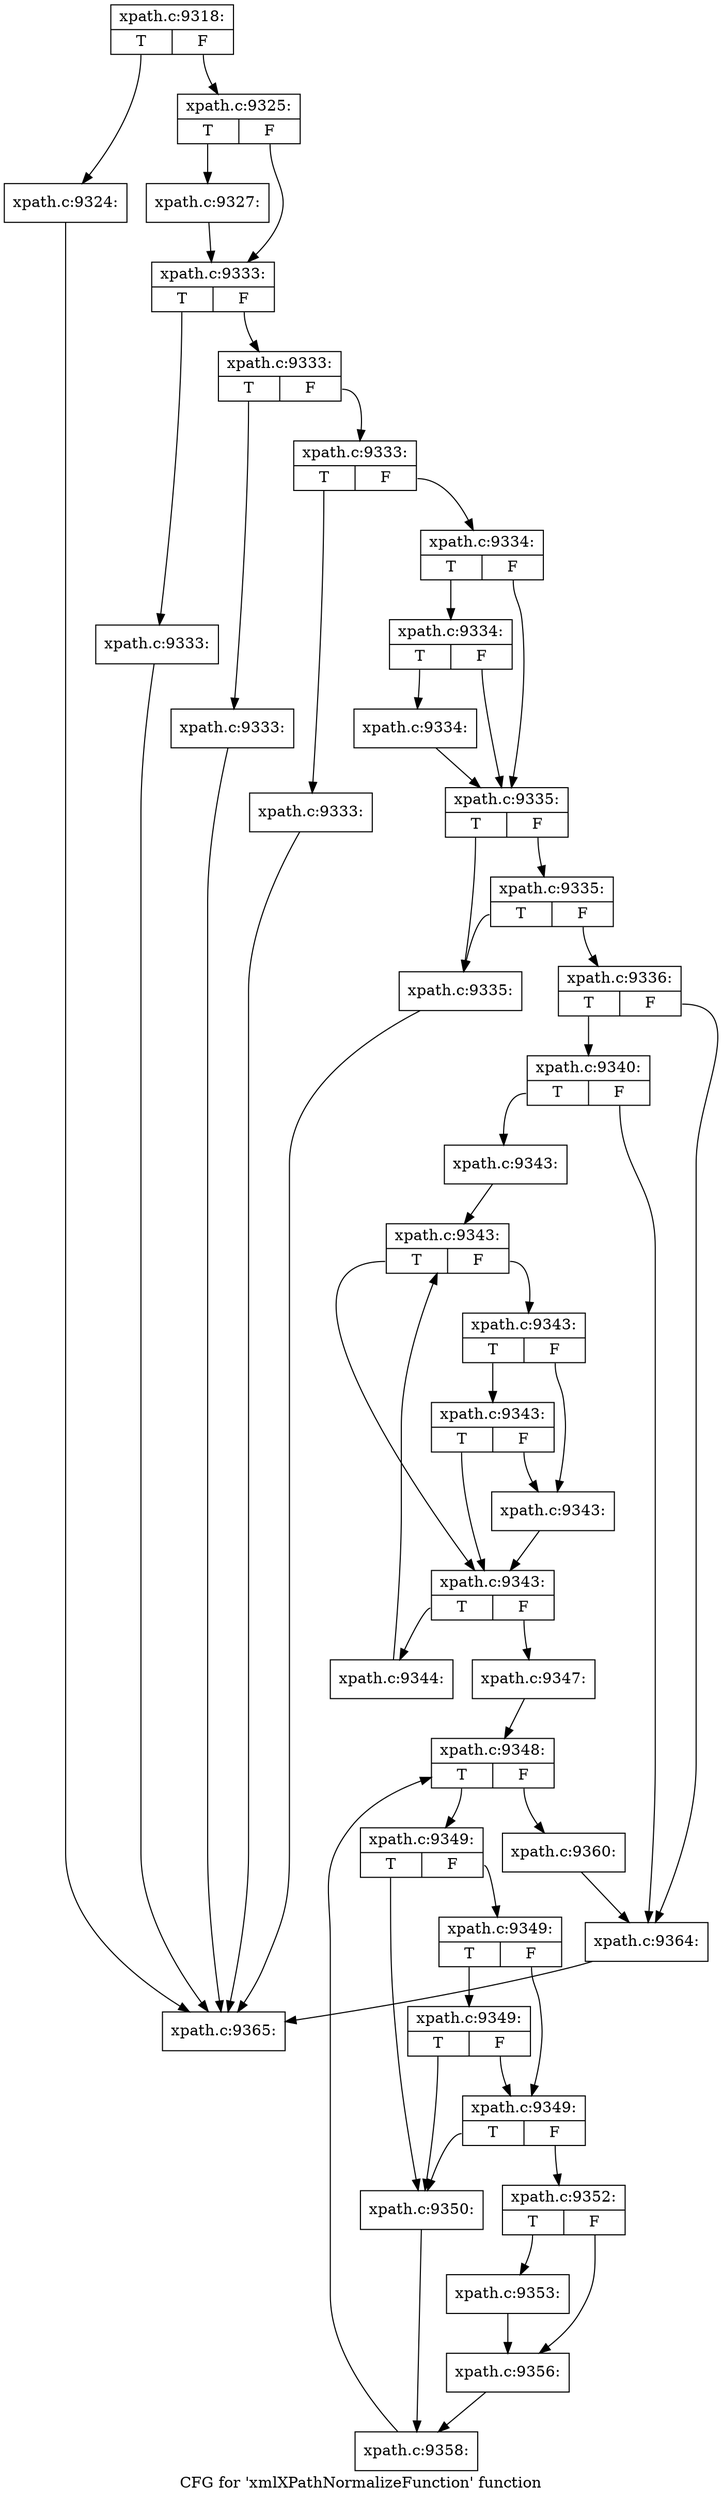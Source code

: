 digraph "CFG for 'xmlXPathNormalizeFunction' function" {
	label="CFG for 'xmlXPathNormalizeFunction' function";

	Node0x4aaf000 [shape=record,label="{xpath.c:9318:|{<s0>T|<s1>F}}"];
	Node0x4aaf000:s0 -> Node0x4ab0500;
	Node0x4aaf000:s1 -> Node0x4ab0550;
	Node0x4ab0500 [shape=record,label="{xpath.c:9324:}"];
	Node0x4ab0500 -> Node0x4aaf220;
	Node0x4ab0550 [shape=record,label="{xpath.c:9325:|{<s0>T|<s1>F}}"];
	Node0x4ab0550:s0 -> Node0x4ab0900;
	Node0x4ab0550:s1 -> Node0x4ab0950;
	Node0x4ab0900 [shape=record,label="{xpath.c:9327:}"];
	Node0x4ab0900 -> Node0x4ab0950;
	Node0x4ab0950 [shape=record,label="{xpath.c:9333:|{<s0>T|<s1>F}}"];
	Node0x4ab0950:s0 -> Node0x4ab1620;
	Node0x4ab0950:s1 -> Node0x4ab1670;
	Node0x4ab1620 [shape=record,label="{xpath.c:9333:}"];
	Node0x4ab1620 -> Node0x4aaf220;
	Node0x4ab1670 [shape=record,label="{xpath.c:9333:|{<s0>T|<s1>F}}"];
	Node0x4ab1670:s0 -> Node0x4ab1930;
	Node0x4ab1670:s1 -> Node0x4ab1980;
	Node0x4ab1930 [shape=record,label="{xpath.c:9333:}"];
	Node0x4ab1930 -> Node0x4aaf220;
	Node0x4ab1980 [shape=record,label="{xpath.c:9333:|{<s0>T|<s1>F}}"];
	Node0x4ab1980:s0 -> Node0x4ab1d50;
	Node0x4ab1980:s1 -> Node0x4ab1da0;
	Node0x4ab1d50 [shape=record,label="{xpath.c:9333:}"];
	Node0x4ab1d50 -> Node0x4aaf220;
	Node0x4ab1da0 [shape=record,label="{xpath.c:9334:|{<s0>T|<s1>F}}"];
	Node0x4ab1da0:s0 -> Node0x4ab2550;
	Node0x4ab1da0:s1 -> Node0x4ab2500;
	Node0x4ab2550 [shape=record,label="{xpath.c:9334:|{<s0>T|<s1>F}}"];
	Node0x4ab2550:s0 -> Node0x4ab24b0;
	Node0x4ab2550:s1 -> Node0x4ab2500;
	Node0x4ab24b0 [shape=record,label="{xpath.c:9334:}"];
	Node0x4ab24b0 -> Node0x4ab2500;
	Node0x4ab2500 [shape=record,label="{xpath.c:9335:|{<s0>T|<s1>F}}"];
	Node0x4ab2500:s0 -> Node0x4ab2d80;
	Node0x4ab2500:s1 -> Node0x4ab2e20;
	Node0x4ab2e20 [shape=record,label="{xpath.c:9335:|{<s0>T|<s1>F}}"];
	Node0x4ab2e20:s0 -> Node0x4ab2d80;
	Node0x4ab2e20:s1 -> Node0x4ab2dd0;
	Node0x4ab2d80 [shape=record,label="{xpath.c:9335:}"];
	Node0x4ab2d80 -> Node0x4aaf220;
	Node0x4ab2dd0 [shape=record,label="{xpath.c:9336:|{<s0>T|<s1>F}}"];
	Node0x4ab2dd0:s0 -> Node0x4ab3de0;
	Node0x4ab2dd0:s1 -> Node0x4ab3d90;
	Node0x4ab3de0 [shape=record,label="{xpath.c:9340:|{<s0>T|<s1>F}}"];
	Node0x4ab3de0:s0 -> Node0x4ab3d40;
	Node0x4ab3de0:s1 -> Node0x4ab3d90;
	Node0x4ab3d40 [shape=record,label="{xpath.c:9343:}"];
	Node0x4ab3d40 -> Node0x4ab4240;
	Node0x4ab4240 [shape=record,label="{xpath.c:9343:|{<s0>T|<s1>F}}"];
	Node0x4ab4240:s0 -> Node0x4ab44e0;
	Node0x4ab4240:s1 -> Node0x4ab4580;
	Node0x4ab4580 [shape=record,label="{xpath.c:9343:|{<s0>T|<s1>F}}"];
	Node0x4ab4580:s0 -> Node0x4ab47e0;
	Node0x4ab4580:s1 -> Node0x4ab4530;
	Node0x4ab47e0 [shape=record,label="{xpath.c:9343:|{<s0>T|<s1>F}}"];
	Node0x4ab47e0:s0 -> Node0x4ab44e0;
	Node0x4ab47e0:s1 -> Node0x4ab4530;
	Node0x4ab4530 [shape=record,label="{xpath.c:9343:}"];
	Node0x4ab4530 -> Node0x4ab44e0;
	Node0x4ab44e0 [shape=record,label="{xpath.c:9343:|{<s0>T|<s1>F}}"];
	Node0x4ab44e0:s0 -> Node0x4ab4c10;
	Node0x4ab44e0:s1 -> Node0x4ab4460;
	Node0x4ab4c10 [shape=record,label="{xpath.c:9344:}"];
	Node0x4ab4c10 -> Node0x4ab4240;
	Node0x4ab4460 [shape=record,label="{xpath.c:9347:}"];
	Node0x4ab4460 -> Node0x4ab52a0;
	Node0x4ab52a0 [shape=record,label="{xpath.c:9348:|{<s0>T|<s1>F}}"];
	Node0x4ab52a0:s0 -> Node0x4ab5630;
	Node0x4ab52a0:s1 -> Node0x4ab54c0;
	Node0x4ab5630 [shape=record,label="{xpath.c:9349:|{<s0>T|<s1>F}}"];
	Node0x4ab5630:s0 -> Node0x4ab5820;
	Node0x4ab5630:s1 -> Node0x4ab5990;
	Node0x4ab5990 [shape=record,label="{xpath.c:9349:|{<s0>T|<s1>F}}"];
	Node0x4ab5990:s0 -> Node0x4ab5bf0;
	Node0x4ab5990:s1 -> Node0x4ab5910;
	Node0x4ab5bf0 [shape=record,label="{xpath.c:9349:|{<s0>T|<s1>F}}"];
	Node0x4ab5bf0:s0 -> Node0x4ab5820;
	Node0x4ab5bf0:s1 -> Node0x4ab5910;
	Node0x4ab5910 [shape=record,label="{xpath.c:9349:|{<s0>T|<s1>F}}"];
	Node0x4ab5910:s0 -> Node0x4ab5820;
	Node0x4ab5910:s1 -> Node0x4ab58c0;
	Node0x4ab5820 [shape=record,label="{xpath.c:9350:}"];
	Node0x4ab5820 -> Node0x4ab5870;
	Node0x4ab58c0 [shape=record,label="{xpath.c:9352:|{<s0>T|<s1>F}}"];
	Node0x4ab58c0:s0 -> Node0x4ab65c0;
	Node0x4ab58c0:s1 -> Node0x4ab6610;
	Node0x4ab65c0 [shape=record,label="{xpath.c:9353:}"];
	Node0x4ab65c0 -> Node0x4ab6610;
	Node0x4ab6610 [shape=record,label="{xpath.c:9356:}"];
	Node0x4ab6610 -> Node0x4ab5870;
	Node0x4ab5870 [shape=record,label="{xpath.c:9358:}"];
	Node0x4ab5870 -> Node0x4ab52a0;
	Node0x4ab54c0 [shape=record,label="{xpath.c:9360:}"];
	Node0x4ab54c0 -> Node0x4ab3d90;
	Node0x4ab3d90 [shape=record,label="{xpath.c:9364:}"];
	Node0x4ab3d90 -> Node0x4aaf220;
	Node0x4aaf220 [shape=record,label="{xpath.c:9365:}"];
}
